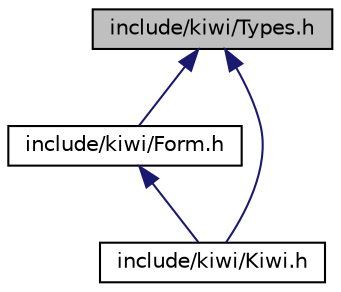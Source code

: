 digraph "include/kiwi/Types.h"
{
 // LATEX_PDF_SIZE
  edge [fontname="Helvetica",fontsize="10",labelfontname="Helvetica",labelfontsize="10"];
  node [fontname="Helvetica",fontsize="10",shape=record];
  Node1 [label="include/kiwi/Types.h",height=0.2,width=0.4,color="black", fillcolor="grey75", style="filled", fontcolor="black",tooltip="Kiwi C++ API에 쓰이는 주요 타입들을 모아놓은 헤더 파일"];
  Node1 -> Node2 [dir="back",color="midnightblue",fontsize="10",style="solid",fontname="Helvetica"];
  Node2 [label="include/kiwi/Form.h",height=0.2,width=0.4,color="black", fillcolor="white", style="filled",URL="$Form_8h.html",tooltip="형태 및 형태소에 관한 정보를 담는 구조체들이 선언된 헤더"];
  Node2 -> Node3 [dir="back",color="midnightblue",fontsize="10",style="solid",fontname="Helvetica"];
  Node3 [label="include/kiwi/Kiwi.h",height=0.2,width=0.4,color="black", fillcolor="white", style="filled",URL="$Kiwi_8h.html",tooltip="Kiwi C++ API를 담고 있는 헤더 파일"];
  Node1 -> Node3 [dir="back",color="midnightblue",fontsize="10",style="solid",fontname="Helvetica"];
}
